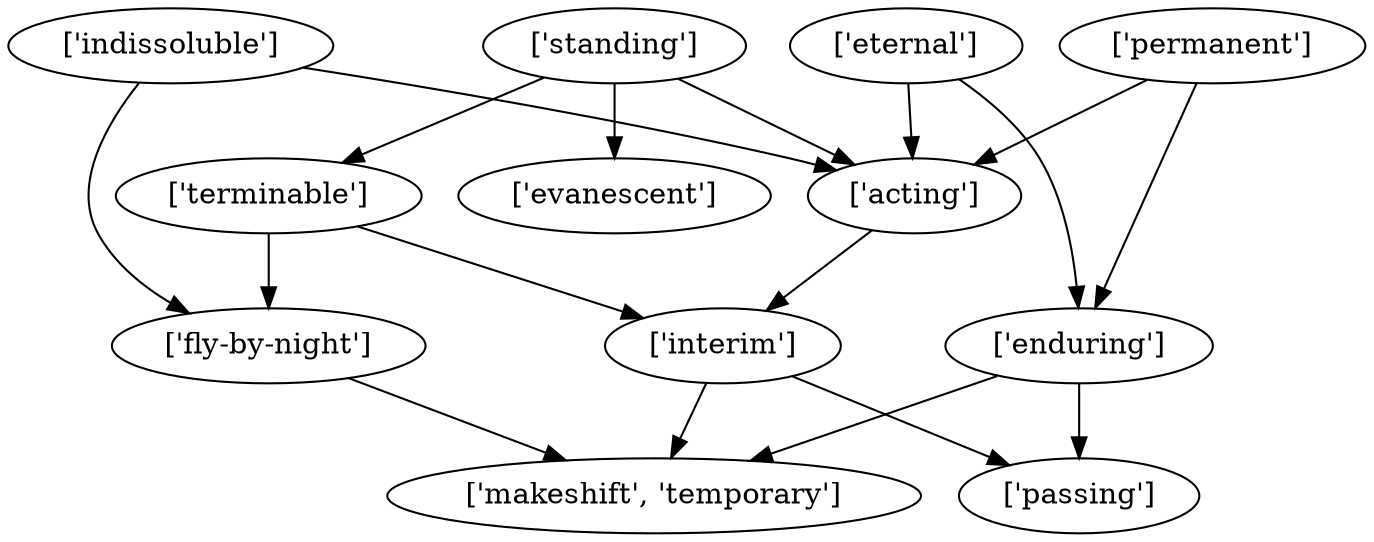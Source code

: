 strict digraph  {
	"['fly-by-night']" -> "['makeshift', 'temporary']";
	"['eternal']" -> "['acting']";
	"['eternal']" -> "['enduring']";
	"['acting']" -> "['interim']";
	"['enduring']" -> "['makeshift', 'temporary']";
	"['enduring']" -> "['passing']";
	"['standing']" -> "['acting']";
	"['standing']" -> "['terminable']";
	"['standing']" -> "['evanescent']";
	"['terminable']" -> "['fly-by-night']";
	"['terminable']" -> "['interim']";
	"['interim']" -> "['makeshift', 'temporary']";
	"['interim']" -> "['passing']";
	"['indissoluble']" -> "['fly-by-night']";
	"['indissoluble']" -> "['acting']";
	"['permanent']" -> "['acting']";
	"['permanent']" -> "['enduring']";
}
